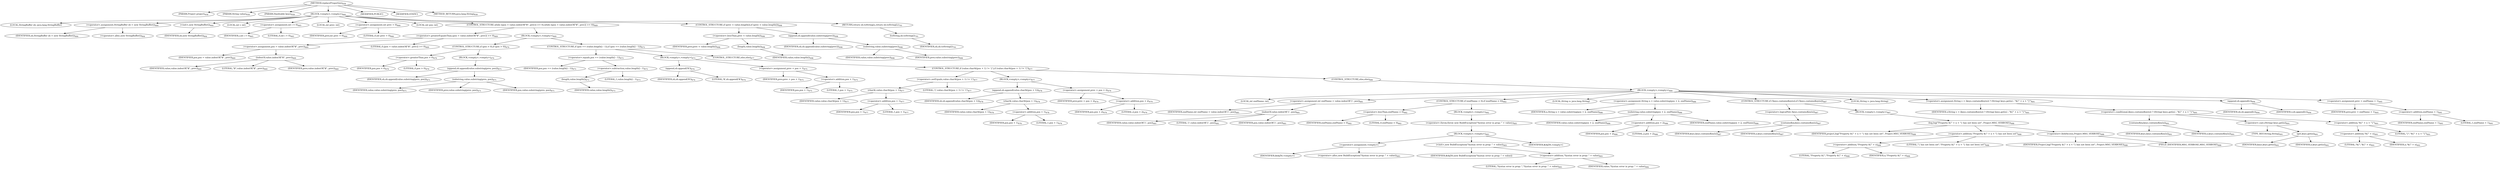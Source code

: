 digraph "replaceProperties" {  
"2121" [label = <(METHOD,replaceProperties)<SUB>658</SUB>> ]
"2122" [label = <(PARAM,Project project)<SUB>658</SUB>> ]
"2123" [label = <(PARAM,String value)<SUB>658</SUB>> ]
"2124" [label = <(PARAM,Hashtable keys)<SUB>658</SUB>> ]
"2125" [label = <(BLOCK,&lt;empty&gt;,&lt;empty&gt;)<SUB>660</SUB>> ]
"124" [label = <(LOCAL,StringBuffer sb: java.lang.StringBuffer)> ]
"2126" [label = <(&lt;operator&gt;.assignment,StringBuffer sb = new StringBuffer())<SUB>664</SUB>> ]
"2127" [label = <(IDENTIFIER,sb,StringBuffer sb = new StringBuffer())<SUB>664</SUB>> ]
"2128" [label = <(&lt;operator&gt;.alloc,new StringBuffer())<SUB>664</SUB>> ]
"2129" [label = <(&lt;init&gt;,new StringBuffer())<SUB>664</SUB>> ]
"123" [label = <(IDENTIFIER,sb,new StringBuffer())<SUB>664</SUB>> ]
"2130" [label = <(LOCAL,int i: int)> ]
"2131" [label = <(&lt;operator&gt;.assignment,int i = 0)<SUB>665</SUB>> ]
"2132" [label = <(IDENTIFIER,i,int i = 0)<SUB>665</SUB>> ]
"2133" [label = <(LITERAL,0,int i = 0)<SUB>665</SUB>> ]
"2134" [label = <(LOCAL,int prev: int)> ]
"2135" [label = <(&lt;operator&gt;.assignment,int prev = 0)<SUB>666</SUB>> ]
"2136" [label = <(IDENTIFIER,prev,int prev = 0)<SUB>666</SUB>> ]
"2137" [label = <(LITERAL,0,int prev = 0)<SUB>666</SUB>> ]
"2138" [label = <(LOCAL,int pos: int)> ]
"2139" [label = <(CONTROL_STRUCTURE,while ((pos = value.indexOf(&quot;$&quot;, prev)) &gt;= 0),while ((pos = value.indexOf(&quot;$&quot;, prev)) &gt;= 0))<SUB>669</SUB>> ]
"2140" [label = <(&lt;operator&gt;.greaterEqualsThan,(pos = value.indexOf(&quot;$&quot;, prev)) &gt;= 0)<SUB>669</SUB>> ]
"2141" [label = <(&lt;operator&gt;.assignment,pos = value.indexOf(&quot;$&quot;, prev))<SUB>669</SUB>> ]
"2142" [label = <(IDENTIFIER,pos,pos = value.indexOf(&quot;$&quot;, prev))<SUB>669</SUB>> ]
"2143" [label = <(indexOf,value.indexOf(&quot;$&quot;, prev))<SUB>669</SUB>> ]
"2144" [label = <(IDENTIFIER,value,value.indexOf(&quot;$&quot;, prev))<SUB>669</SUB>> ]
"2145" [label = <(LITERAL,&quot;$&quot;,value.indexOf(&quot;$&quot;, prev))<SUB>669</SUB>> ]
"2146" [label = <(IDENTIFIER,prev,value.indexOf(&quot;$&quot;, prev))<SUB>669</SUB>> ]
"2147" [label = <(LITERAL,0,(pos = value.indexOf(&quot;$&quot;, prev)) &gt;= 0)<SUB>669</SUB>> ]
"2148" [label = <(BLOCK,&lt;empty&gt;,&lt;empty&gt;)<SUB>669</SUB>> ]
"2149" [label = <(CONTROL_STRUCTURE,if (pos &gt; 0),if (pos &gt; 0))<SUB>670</SUB>> ]
"2150" [label = <(&lt;operator&gt;.greaterThan,pos &gt; 0)<SUB>670</SUB>> ]
"2151" [label = <(IDENTIFIER,pos,pos &gt; 0)<SUB>670</SUB>> ]
"2152" [label = <(LITERAL,0,pos &gt; 0)<SUB>670</SUB>> ]
"2153" [label = <(BLOCK,&lt;empty&gt;,&lt;empty&gt;)<SUB>670</SUB>> ]
"2154" [label = <(append,sb.append(value.substring(prev, pos)))<SUB>671</SUB>> ]
"2155" [label = <(IDENTIFIER,sb,sb.append(value.substring(prev, pos)))<SUB>671</SUB>> ]
"2156" [label = <(substring,value.substring(prev, pos))<SUB>671</SUB>> ]
"2157" [label = <(IDENTIFIER,value,value.substring(prev, pos))<SUB>671</SUB>> ]
"2158" [label = <(IDENTIFIER,prev,value.substring(prev, pos))<SUB>671</SUB>> ]
"2159" [label = <(IDENTIFIER,pos,value.substring(prev, pos))<SUB>671</SUB>> ]
"2160" [label = <(CONTROL_STRUCTURE,if (pos == (value.length() - 1)),if (pos == (value.length() - 1)))<SUB>673</SUB>> ]
"2161" [label = <(&lt;operator&gt;.equals,pos == (value.length() - 1))<SUB>673</SUB>> ]
"2162" [label = <(IDENTIFIER,pos,pos == (value.length() - 1))<SUB>673</SUB>> ]
"2163" [label = <(&lt;operator&gt;.subtraction,value.length() - 1)<SUB>673</SUB>> ]
"2164" [label = <(length,value.length())<SUB>673</SUB>> ]
"2165" [label = <(IDENTIFIER,value,value.length())<SUB>673</SUB>> ]
"2166" [label = <(LITERAL,1,value.length() - 1)<SUB>673</SUB>> ]
"2167" [label = <(BLOCK,&lt;empty&gt;,&lt;empty&gt;)<SUB>673</SUB>> ]
"2168" [label = <(append,sb.append('$'))<SUB>674</SUB>> ]
"2169" [label = <(IDENTIFIER,sb,sb.append('$'))<SUB>674</SUB>> ]
"2170" [label = <(LITERAL,'$',sb.append('$'))<SUB>674</SUB>> ]
"2171" [label = <(&lt;operator&gt;.assignment,prev = pos + 1)<SUB>675</SUB>> ]
"2172" [label = <(IDENTIFIER,prev,prev = pos + 1)<SUB>675</SUB>> ]
"2173" [label = <(&lt;operator&gt;.addition,pos + 1)<SUB>675</SUB>> ]
"2174" [label = <(IDENTIFIER,pos,pos + 1)<SUB>675</SUB>> ]
"2175" [label = <(LITERAL,1,pos + 1)<SUB>675</SUB>> ]
"2176" [label = <(CONTROL_STRUCTURE,else,else)<SUB>677</SUB>> ]
"2177" [label = <(CONTROL_STRUCTURE,if (value.charAt(pos + 1) != '{'),if (value.charAt(pos + 1) != '{'))<SUB>677</SUB>> ]
"2178" [label = <(&lt;operator&gt;.notEquals,value.charAt(pos + 1) != '{')<SUB>677</SUB>> ]
"2179" [label = <(charAt,value.charAt(pos + 1))<SUB>677</SUB>> ]
"2180" [label = <(IDENTIFIER,value,value.charAt(pos + 1))<SUB>677</SUB>> ]
"2181" [label = <(&lt;operator&gt;.addition,pos + 1)<SUB>677</SUB>> ]
"2182" [label = <(IDENTIFIER,pos,pos + 1)<SUB>677</SUB>> ]
"2183" [label = <(LITERAL,1,pos + 1)<SUB>677</SUB>> ]
"2184" [label = <(LITERAL,'{',value.charAt(pos + 1) != '{')<SUB>677</SUB>> ]
"2185" [label = <(BLOCK,&lt;empty&gt;,&lt;empty&gt;)<SUB>677</SUB>> ]
"2186" [label = <(append,sb.append(value.charAt(pos + 1)))<SUB>678</SUB>> ]
"2187" [label = <(IDENTIFIER,sb,sb.append(value.charAt(pos + 1)))<SUB>678</SUB>> ]
"2188" [label = <(charAt,value.charAt(pos + 1))<SUB>678</SUB>> ]
"2189" [label = <(IDENTIFIER,value,value.charAt(pos + 1))<SUB>678</SUB>> ]
"2190" [label = <(&lt;operator&gt;.addition,pos + 1)<SUB>678</SUB>> ]
"2191" [label = <(IDENTIFIER,pos,pos + 1)<SUB>678</SUB>> ]
"2192" [label = <(LITERAL,1,pos + 1)<SUB>678</SUB>> ]
"2193" [label = <(&lt;operator&gt;.assignment,prev = pos + 2)<SUB>679</SUB>> ]
"2194" [label = <(IDENTIFIER,prev,prev = pos + 2)<SUB>679</SUB>> ]
"2195" [label = <(&lt;operator&gt;.addition,pos + 2)<SUB>679</SUB>> ]
"2196" [label = <(IDENTIFIER,pos,pos + 2)<SUB>679</SUB>> ]
"2197" [label = <(LITERAL,2,pos + 2)<SUB>679</SUB>> ]
"2198" [label = <(CONTROL_STRUCTURE,else,else)<SUB>680</SUB>> ]
"2199" [label = <(BLOCK,&lt;empty&gt;,&lt;empty&gt;)<SUB>680</SUB>> ]
"2200" [label = <(LOCAL,int endName: int)> ]
"2201" [label = <(&lt;operator&gt;.assignment,int endName = value.indexOf('}', pos))<SUB>681</SUB>> ]
"2202" [label = <(IDENTIFIER,endName,int endName = value.indexOf('}', pos))<SUB>681</SUB>> ]
"2203" [label = <(indexOf,value.indexOf('}', pos))<SUB>681</SUB>> ]
"2204" [label = <(IDENTIFIER,value,value.indexOf('}', pos))<SUB>681</SUB>> ]
"2205" [label = <(LITERAL,'}',value.indexOf('}', pos))<SUB>681</SUB>> ]
"2206" [label = <(IDENTIFIER,pos,value.indexOf('}', pos))<SUB>681</SUB>> ]
"2207" [label = <(CONTROL_STRUCTURE,if (endName &lt; 0),if (endName &lt; 0))<SUB>682</SUB>> ]
"2208" [label = <(&lt;operator&gt;.lessThan,endName &lt; 0)<SUB>682</SUB>> ]
"2209" [label = <(IDENTIFIER,endName,endName &lt; 0)<SUB>682</SUB>> ]
"2210" [label = <(LITERAL,0,endName &lt; 0)<SUB>682</SUB>> ]
"2211" [label = <(BLOCK,&lt;empty&gt;,&lt;empty&gt;)<SUB>682</SUB>> ]
"2212" [label = <(&lt;operator&gt;.throw,throw new BuildException(&quot;Syntax error in prop: &quot; + value);)<SUB>683</SUB>> ]
"2213" [label = <(BLOCK,&lt;empty&gt;,&lt;empty&gt;)<SUB>683</SUB>> ]
"2214" [label = <(&lt;operator&gt;.assignment,&lt;empty&gt;)> ]
"2215" [label = <(IDENTIFIER,$obj50,&lt;empty&gt;)> ]
"2216" [label = <(&lt;operator&gt;.alloc,new BuildException(&quot;Syntax error in prop: &quot; + value))<SUB>683</SUB>> ]
"2217" [label = <(&lt;init&gt;,new BuildException(&quot;Syntax error in prop: &quot; + value))<SUB>683</SUB>> ]
"2218" [label = <(IDENTIFIER,$obj50,new BuildException(&quot;Syntax error in prop: &quot; + value))> ]
"2219" [label = <(&lt;operator&gt;.addition,&quot;Syntax error in prop: &quot; + value)<SUB>683</SUB>> ]
"2220" [label = <(LITERAL,&quot;Syntax error in prop: &quot;,&quot;Syntax error in prop: &quot; + value)<SUB>683</SUB>> ]
"2221" [label = <(IDENTIFIER,value,&quot;Syntax error in prop: &quot; + value)<SUB>684</SUB>> ]
"2222" [label = <(IDENTIFIER,$obj50,&lt;empty&gt;)> ]
"2223" [label = <(LOCAL,String n: java.lang.String)> ]
"2224" [label = <(&lt;operator&gt;.assignment,String n = value.substring(pos + 2, endName))<SUB>686</SUB>> ]
"2225" [label = <(IDENTIFIER,n,String n = value.substring(pos + 2, endName))<SUB>686</SUB>> ]
"2226" [label = <(substring,value.substring(pos + 2, endName))<SUB>686</SUB>> ]
"2227" [label = <(IDENTIFIER,value,value.substring(pos + 2, endName))<SUB>686</SUB>> ]
"2228" [label = <(&lt;operator&gt;.addition,pos + 2)<SUB>686</SUB>> ]
"2229" [label = <(IDENTIFIER,pos,pos + 2)<SUB>686</SUB>> ]
"2230" [label = <(LITERAL,2,pos + 2)<SUB>686</SUB>> ]
"2231" [label = <(IDENTIFIER,endName,value.substring(pos + 2, endName))<SUB>686</SUB>> ]
"2232" [label = <(CONTROL_STRUCTURE,if (!keys.containsKey(n)),if (!keys.containsKey(n)))<SUB>687</SUB>> ]
"2233" [label = <(&lt;operator&gt;.logicalNot,!keys.containsKey(n))<SUB>687</SUB>> ]
"2234" [label = <(containsKey,keys.containsKey(n))<SUB>687</SUB>> ]
"2235" [label = <(IDENTIFIER,keys,keys.containsKey(n))<SUB>687</SUB>> ]
"2236" [label = <(IDENTIFIER,n,keys.containsKey(n))<SUB>687</SUB>> ]
"2237" [label = <(BLOCK,&lt;empty&gt;,&lt;empty&gt;)<SUB>687</SUB>> ]
"2238" [label = <(log,log(&quot;Property ${&quot; + n + &quot;} has not been set&quot;, Project.MSG_VERBOSE))<SUB>688</SUB>> ]
"2239" [label = <(IDENTIFIER,project,log(&quot;Property ${&quot; + n + &quot;} has not been set&quot;, Project.MSG_VERBOSE))<SUB>688</SUB>> ]
"2240" [label = <(&lt;operator&gt;.addition,&quot;Property ${&quot; + n + &quot;} has not been set&quot;)<SUB>688</SUB>> ]
"2241" [label = <(&lt;operator&gt;.addition,&quot;Property ${&quot; + n)<SUB>688</SUB>> ]
"2242" [label = <(LITERAL,&quot;Property ${&quot;,&quot;Property ${&quot; + n)<SUB>688</SUB>> ]
"2243" [label = <(IDENTIFIER,n,&quot;Property ${&quot; + n)<SUB>688</SUB>> ]
"2244" [label = <(LITERAL,&quot;} has not been set&quot;,&quot;Property ${&quot; + n + &quot;} has not been set&quot;)<SUB>688</SUB>> ]
"2245" [label = <(&lt;operator&gt;.fieldAccess,Project.MSG_VERBOSE)<SUB>688</SUB>> ]
"2246" [label = <(IDENTIFIER,Project,log(&quot;Property ${&quot; + n + &quot;} has not been set&quot;, Project.MSG_VERBOSE))<SUB>688</SUB>> ]
"2247" [label = <(FIELD_IDENTIFIER,MSG_VERBOSE,MSG_VERBOSE)<SUB>688</SUB>> ]
"2248" [label = <(LOCAL,String v: java.lang.String)> ]
"2249" [label = <(&lt;operator&gt;.assignment,String v = (keys.containsKey(n)) ? (String) keys.get(n) : &quot;${&quot; + n + &quot;}&quot;)<SUB>691</SUB>> ]
"2250" [label = <(IDENTIFIER,v,String v = (keys.containsKey(n)) ? (String) keys.get(n) : &quot;${&quot; + n + &quot;}&quot;)<SUB>691</SUB>> ]
"2251" [label = <(&lt;operator&gt;.conditional,(keys.containsKey(n)) ? (String) keys.get(n) : &quot;${&quot; + n + &quot;}&quot;)<SUB>691</SUB>> ]
"2252" [label = <(containsKey,keys.containsKey(n))<SUB>691</SUB>> ]
"2253" [label = <(IDENTIFIER,keys,keys.containsKey(n))<SUB>691</SUB>> ]
"2254" [label = <(IDENTIFIER,n,keys.containsKey(n))<SUB>691</SUB>> ]
"2255" [label = <(&lt;operator&gt;.cast,(String) keys.get(n))<SUB>691</SUB>> ]
"2256" [label = <(TYPE_REF,String,String)<SUB>691</SUB>> ]
"2257" [label = <(get,keys.get(n))<SUB>691</SUB>> ]
"2258" [label = <(IDENTIFIER,keys,keys.get(n))<SUB>691</SUB>> ]
"2259" [label = <(IDENTIFIER,n,keys.get(n))<SUB>691</SUB>> ]
"2260" [label = <(&lt;operator&gt;.addition,&quot;${&quot; + n + &quot;}&quot;)<SUB>691</SUB>> ]
"2261" [label = <(&lt;operator&gt;.addition,&quot;${&quot; + n)<SUB>691</SUB>> ]
"2262" [label = <(LITERAL,&quot;${&quot;,&quot;${&quot; + n)<SUB>691</SUB>> ]
"2263" [label = <(IDENTIFIER,n,&quot;${&quot; + n)<SUB>691</SUB>> ]
"2264" [label = <(LITERAL,&quot;}&quot;,&quot;${&quot; + n + &quot;}&quot;)<SUB>691</SUB>> ]
"2265" [label = <(append,sb.append(v))<SUB>694</SUB>> ]
"2266" [label = <(IDENTIFIER,sb,sb.append(v))<SUB>694</SUB>> ]
"2267" [label = <(IDENTIFIER,v,sb.append(v))<SUB>694</SUB>> ]
"2268" [label = <(&lt;operator&gt;.assignment,prev = endName + 1)<SUB>695</SUB>> ]
"2269" [label = <(IDENTIFIER,prev,prev = endName + 1)<SUB>695</SUB>> ]
"2270" [label = <(&lt;operator&gt;.addition,endName + 1)<SUB>695</SUB>> ]
"2271" [label = <(IDENTIFIER,endName,endName + 1)<SUB>695</SUB>> ]
"2272" [label = <(LITERAL,1,endName + 1)<SUB>695</SUB>> ]
"2273" [label = <(CONTROL_STRUCTURE,if (prev &lt; value.length()),if (prev &lt; value.length()))<SUB>698</SUB>> ]
"2274" [label = <(&lt;operator&gt;.lessThan,prev &lt; value.length())<SUB>698</SUB>> ]
"2275" [label = <(IDENTIFIER,prev,prev &lt; value.length())<SUB>698</SUB>> ]
"2276" [label = <(length,value.length())<SUB>698</SUB>> ]
"2277" [label = <(IDENTIFIER,value,value.length())<SUB>698</SUB>> ]
"2278" [label = <(append,sb.append(value.substring(prev)))<SUB>698</SUB>> ]
"2279" [label = <(IDENTIFIER,sb,sb.append(value.substring(prev)))<SUB>698</SUB>> ]
"2280" [label = <(substring,value.substring(prev))<SUB>698</SUB>> ]
"2281" [label = <(IDENTIFIER,value,value.substring(prev))<SUB>698</SUB>> ]
"2282" [label = <(IDENTIFIER,prev,value.substring(prev))<SUB>698</SUB>> ]
"2283" [label = <(RETURN,return sb.toString();,return sb.toString();)<SUB>701</SUB>> ]
"2284" [label = <(toString,sb.toString())<SUB>701</SUB>> ]
"2285" [label = <(IDENTIFIER,sb,sb.toString())<SUB>701</SUB>> ]
"2286" [label = <(MODIFIER,PUBLIC)> ]
"2287" [label = <(MODIFIER,STATIC)> ]
"2288" [label = <(METHOD_RETURN,java.lang.String)<SUB>658</SUB>> ]
  "2121" -> "2122" 
  "2121" -> "2123" 
  "2121" -> "2124" 
  "2121" -> "2125" 
  "2121" -> "2286" 
  "2121" -> "2287" 
  "2121" -> "2288" 
  "2125" -> "124" 
  "2125" -> "2126" 
  "2125" -> "2129" 
  "2125" -> "2130" 
  "2125" -> "2131" 
  "2125" -> "2134" 
  "2125" -> "2135" 
  "2125" -> "2138" 
  "2125" -> "2139" 
  "2125" -> "2273" 
  "2125" -> "2283" 
  "2126" -> "2127" 
  "2126" -> "2128" 
  "2129" -> "123" 
  "2131" -> "2132" 
  "2131" -> "2133" 
  "2135" -> "2136" 
  "2135" -> "2137" 
  "2139" -> "2140" 
  "2139" -> "2148" 
  "2140" -> "2141" 
  "2140" -> "2147" 
  "2141" -> "2142" 
  "2141" -> "2143" 
  "2143" -> "2144" 
  "2143" -> "2145" 
  "2143" -> "2146" 
  "2148" -> "2149" 
  "2148" -> "2160" 
  "2149" -> "2150" 
  "2149" -> "2153" 
  "2150" -> "2151" 
  "2150" -> "2152" 
  "2153" -> "2154" 
  "2154" -> "2155" 
  "2154" -> "2156" 
  "2156" -> "2157" 
  "2156" -> "2158" 
  "2156" -> "2159" 
  "2160" -> "2161" 
  "2160" -> "2167" 
  "2160" -> "2176" 
  "2161" -> "2162" 
  "2161" -> "2163" 
  "2163" -> "2164" 
  "2163" -> "2166" 
  "2164" -> "2165" 
  "2167" -> "2168" 
  "2167" -> "2171" 
  "2168" -> "2169" 
  "2168" -> "2170" 
  "2171" -> "2172" 
  "2171" -> "2173" 
  "2173" -> "2174" 
  "2173" -> "2175" 
  "2176" -> "2177" 
  "2177" -> "2178" 
  "2177" -> "2185" 
  "2177" -> "2198" 
  "2178" -> "2179" 
  "2178" -> "2184" 
  "2179" -> "2180" 
  "2179" -> "2181" 
  "2181" -> "2182" 
  "2181" -> "2183" 
  "2185" -> "2186" 
  "2185" -> "2193" 
  "2186" -> "2187" 
  "2186" -> "2188" 
  "2188" -> "2189" 
  "2188" -> "2190" 
  "2190" -> "2191" 
  "2190" -> "2192" 
  "2193" -> "2194" 
  "2193" -> "2195" 
  "2195" -> "2196" 
  "2195" -> "2197" 
  "2198" -> "2199" 
  "2199" -> "2200" 
  "2199" -> "2201" 
  "2199" -> "2207" 
  "2199" -> "2223" 
  "2199" -> "2224" 
  "2199" -> "2232" 
  "2199" -> "2248" 
  "2199" -> "2249" 
  "2199" -> "2265" 
  "2199" -> "2268" 
  "2201" -> "2202" 
  "2201" -> "2203" 
  "2203" -> "2204" 
  "2203" -> "2205" 
  "2203" -> "2206" 
  "2207" -> "2208" 
  "2207" -> "2211" 
  "2208" -> "2209" 
  "2208" -> "2210" 
  "2211" -> "2212" 
  "2212" -> "2213" 
  "2213" -> "2214" 
  "2213" -> "2217" 
  "2213" -> "2222" 
  "2214" -> "2215" 
  "2214" -> "2216" 
  "2217" -> "2218" 
  "2217" -> "2219" 
  "2219" -> "2220" 
  "2219" -> "2221" 
  "2224" -> "2225" 
  "2224" -> "2226" 
  "2226" -> "2227" 
  "2226" -> "2228" 
  "2226" -> "2231" 
  "2228" -> "2229" 
  "2228" -> "2230" 
  "2232" -> "2233" 
  "2232" -> "2237" 
  "2233" -> "2234" 
  "2234" -> "2235" 
  "2234" -> "2236" 
  "2237" -> "2238" 
  "2238" -> "2239" 
  "2238" -> "2240" 
  "2238" -> "2245" 
  "2240" -> "2241" 
  "2240" -> "2244" 
  "2241" -> "2242" 
  "2241" -> "2243" 
  "2245" -> "2246" 
  "2245" -> "2247" 
  "2249" -> "2250" 
  "2249" -> "2251" 
  "2251" -> "2252" 
  "2251" -> "2255" 
  "2251" -> "2260" 
  "2252" -> "2253" 
  "2252" -> "2254" 
  "2255" -> "2256" 
  "2255" -> "2257" 
  "2257" -> "2258" 
  "2257" -> "2259" 
  "2260" -> "2261" 
  "2260" -> "2264" 
  "2261" -> "2262" 
  "2261" -> "2263" 
  "2265" -> "2266" 
  "2265" -> "2267" 
  "2268" -> "2269" 
  "2268" -> "2270" 
  "2270" -> "2271" 
  "2270" -> "2272" 
  "2273" -> "2274" 
  "2273" -> "2278" 
  "2274" -> "2275" 
  "2274" -> "2276" 
  "2276" -> "2277" 
  "2278" -> "2279" 
  "2278" -> "2280" 
  "2280" -> "2281" 
  "2280" -> "2282" 
  "2283" -> "2284" 
  "2284" -> "2285" 
}
